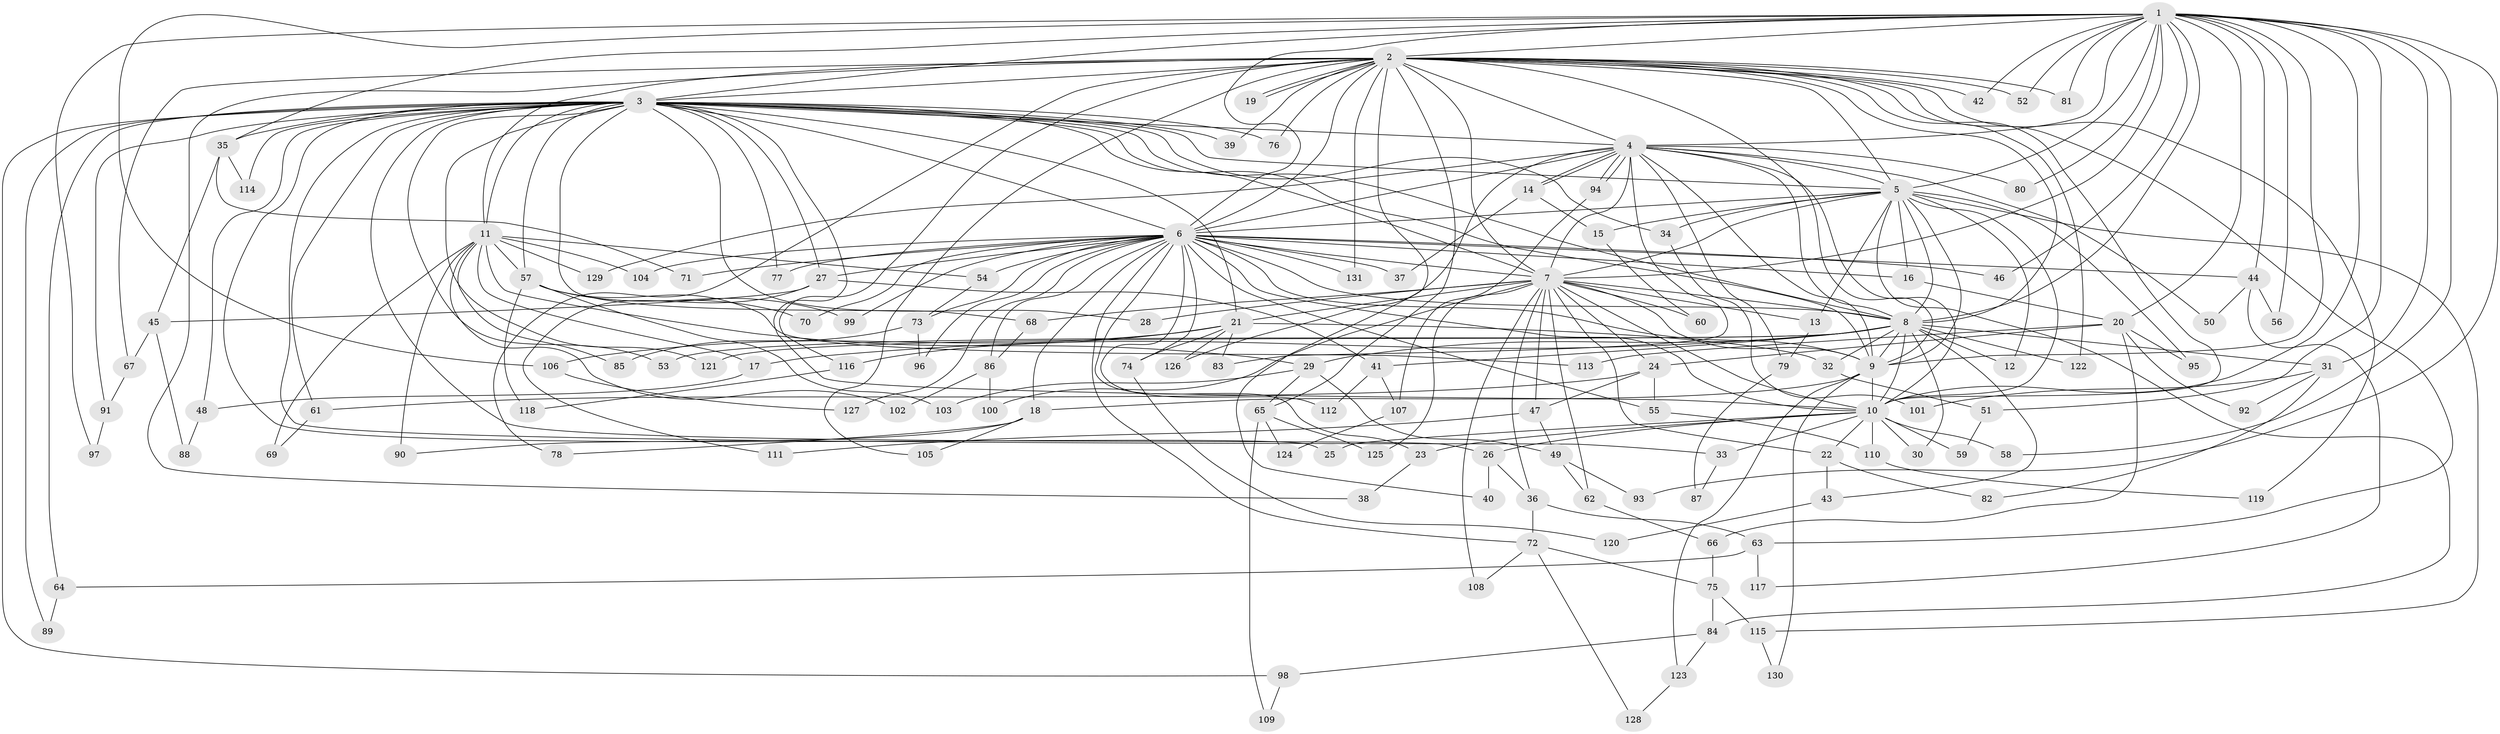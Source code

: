 // Generated by graph-tools (version 1.1) at 2025/11/02/27/25 16:11:02]
// undirected, 131 vertices, 287 edges
graph export_dot {
graph [start="1"]
  node [color=gray90,style=filled];
  1;
  2;
  3;
  4;
  5;
  6;
  7;
  8;
  9;
  10;
  11;
  12;
  13;
  14;
  15;
  16;
  17;
  18;
  19;
  20;
  21;
  22;
  23;
  24;
  25;
  26;
  27;
  28;
  29;
  30;
  31;
  32;
  33;
  34;
  35;
  36;
  37;
  38;
  39;
  40;
  41;
  42;
  43;
  44;
  45;
  46;
  47;
  48;
  49;
  50;
  51;
  52;
  53;
  54;
  55;
  56;
  57;
  58;
  59;
  60;
  61;
  62;
  63;
  64;
  65;
  66;
  67;
  68;
  69;
  70;
  71;
  72;
  73;
  74;
  75;
  76;
  77;
  78;
  79;
  80;
  81;
  82;
  83;
  84;
  85;
  86;
  87;
  88;
  89;
  90;
  91;
  92;
  93;
  94;
  95;
  96;
  97;
  98;
  99;
  100;
  101;
  102;
  103;
  104;
  105;
  106;
  107;
  108;
  109;
  110;
  111;
  112;
  113;
  114;
  115;
  116;
  117;
  118;
  119;
  120;
  121;
  122;
  123;
  124;
  125;
  126;
  127;
  128;
  129;
  130;
  131;
  1 -- 2;
  1 -- 3;
  1 -- 4;
  1 -- 5;
  1 -- 6;
  1 -- 7;
  1 -- 8;
  1 -- 9;
  1 -- 10;
  1 -- 20;
  1 -- 31;
  1 -- 35;
  1 -- 42;
  1 -- 44;
  1 -- 46;
  1 -- 51;
  1 -- 52;
  1 -- 56;
  1 -- 58;
  1 -- 80;
  1 -- 81;
  1 -- 93;
  1 -- 97;
  1 -- 106;
  2 -- 3;
  2 -- 4;
  2 -- 5;
  2 -- 6;
  2 -- 7;
  2 -- 8;
  2 -- 9;
  2 -- 10;
  2 -- 11;
  2 -- 19;
  2 -- 19;
  2 -- 38;
  2 -- 39;
  2 -- 40;
  2 -- 42;
  2 -- 52;
  2 -- 63;
  2 -- 65;
  2 -- 67;
  2 -- 76;
  2 -- 78;
  2 -- 81;
  2 -- 105;
  2 -- 116;
  2 -- 119;
  2 -- 122;
  2 -- 131;
  3 -- 4;
  3 -- 5;
  3 -- 6;
  3 -- 7;
  3 -- 8;
  3 -- 9;
  3 -- 10;
  3 -- 11;
  3 -- 21;
  3 -- 25;
  3 -- 26;
  3 -- 27;
  3 -- 28;
  3 -- 33;
  3 -- 34;
  3 -- 35;
  3 -- 39;
  3 -- 48;
  3 -- 53;
  3 -- 57;
  3 -- 61;
  3 -- 64;
  3 -- 68;
  3 -- 76;
  3 -- 77;
  3 -- 89;
  3 -- 91;
  3 -- 98;
  3 -- 114;
  3 -- 121;
  4 -- 5;
  4 -- 6;
  4 -- 7;
  4 -- 8;
  4 -- 9;
  4 -- 10;
  4 -- 14;
  4 -- 14;
  4 -- 50;
  4 -- 79;
  4 -- 80;
  4 -- 83;
  4 -- 94;
  4 -- 94;
  4 -- 126;
  4 -- 129;
  5 -- 6;
  5 -- 7;
  5 -- 8;
  5 -- 9;
  5 -- 10;
  5 -- 12;
  5 -- 13;
  5 -- 15;
  5 -- 16;
  5 -- 34;
  5 -- 84;
  5 -- 95;
  5 -- 115;
  6 -- 7;
  6 -- 8;
  6 -- 9;
  6 -- 10;
  6 -- 16;
  6 -- 18;
  6 -- 23;
  6 -- 27;
  6 -- 37;
  6 -- 44;
  6 -- 46;
  6 -- 54;
  6 -- 55;
  6 -- 70;
  6 -- 71;
  6 -- 72;
  6 -- 73;
  6 -- 74;
  6 -- 77;
  6 -- 86;
  6 -- 96;
  6 -- 99;
  6 -- 104;
  6 -- 112;
  6 -- 127;
  6 -- 131;
  7 -- 8;
  7 -- 9;
  7 -- 10;
  7 -- 13;
  7 -- 21;
  7 -- 22;
  7 -- 24;
  7 -- 28;
  7 -- 36;
  7 -- 47;
  7 -- 60;
  7 -- 62;
  7 -- 68;
  7 -- 100;
  7 -- 108;
  7 -- 125;
  8 -- 9;
  8 -- 10;
  8 -- 12;
  8 -- 17;
  8 -- 29;
  8 -- 30;
  8 -- 31;
  8 -- 32;
  8 -- 41;
  8 -- 43;
  8 -- 53;
  8 -- 121;
  8 -- 122;
  9 -- 10;
  9 -- 18;
  9 -- 123;
  9 -- 130;
  10 -- 22;
  10 -- 23;
  10 -- 25;
  10 -- 26;
  10 -- 30;
  10 -- 33;
  10 -- 58;
  10 -- 59;
  10 -- 110;
  11 -- 17;
  11 -- 29;
  11 -- 54;
  11 -- 57;
  11 -- 69;
  11 -- 85;
  11 -- 90;
  11 -- 102;
  11 -- 104;
  11 -- 129;
  13 -- 79;
  14 -- 15;
  14 -- 37;
  15 -- 60;
  16 -- 20;
  17 -- 48;
  18 -- 78;
  18 -- 90;
  18 -- 105;
  20 -- 24;
  20 -- 66;
  20 -- 92;
  20 -- 95;
  20 -- 113;
  21 -- 32;
  21 -- 74;
  21 -- 83;
  21 -- 106;
  21 -- 116;
  21 -- 126;
  22 -- 43;
  22 -- 82;
  23 -- 38;
  24 -- 47;
  24 -- 55;
  24 -- 61;
  26 -- 36;
  26 -- 40;
  27 -- 41;
  27 -- 45;
  27 -- 111;
  29 -- 49;
  29 -- 65;
  29 -- 103;
  31 -- 82;
  31 -- 92;
  31 -- 101;
  32 -- 51;
  33 -- 87;
  34 -- 101;
  35 -- 45;
  35 -- 71;
  35 -- 114;
  36 -- 63;
  36 -- 72;
  41 -- 107;
  41 -- 112;
  43 -- 120;
  44 -- 50;
  44 -- 56;
  44 -- 117;
  45 -- 67;
  45 -- 88;
  47 -- 49;
  47 -- 111;
  48 -- 88;
  49 -- 62;
  49 -- 93;
  51 -- 59;
  54 -- 73;
  55 -- 110;
  57 -- 70;
  57 -- 99;
  57 -- 103;
  57 -- 113;
  57 -- 118;
  61 -- 69;
  62 -- 66;
  63 -- 64;
  63 -- 117;
  64 -- 89;
  65 -- 109;
  65 -- 124;
  65 -- 125;
  66 -- 75;
  67 -- 91;
  68 -- 86;
  72 -- 75;
  72 -- 108;
  72 -- 128;
  73 -- 85;
  73 -- 96;
  74 -- 120;
  75 -- 84;
  75 -- 115;
  79 -- 87;
  84 -- 98;
  84 -- 123;
  86 -- 100;
  86 -- 102;
  91 -- 97;
  94 -- 107;
  98 -- 109;
  106 -- 127;
  107 -- 124;
  110 -- 119;
  115 -- 130;
  116 -- 118;
  123 -- 128;
}
